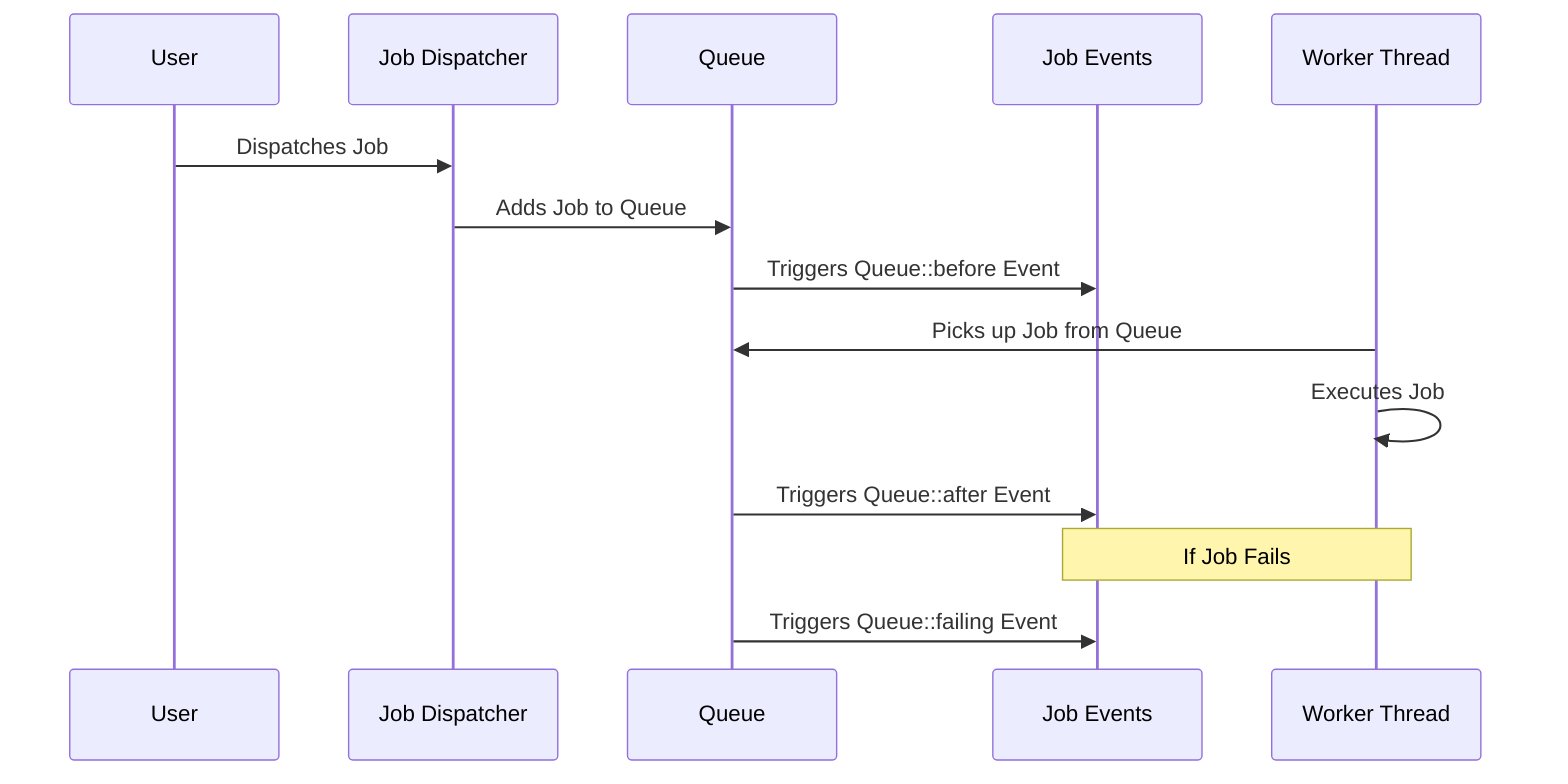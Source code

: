 sequenceDiagram
  participant U as User
  participant DJ as Job Dispatcher
  participant Q as Queue
  participant JE as Job Events
  participant WT as Worker Thread
  U->>DJ: Dispatches Job
  DJ->>Q: Adds Job to Queue
  Q->>JE: Triggers Queue::before Event
  WT->>Q: Picks up Job from Queue
  WT->>WT: Executes Job
  Q->>JE: Triggers Queue::after Event
  Note over WT,JE: If Job Fails
  Q->>JE: Triggers Queue::failing Event